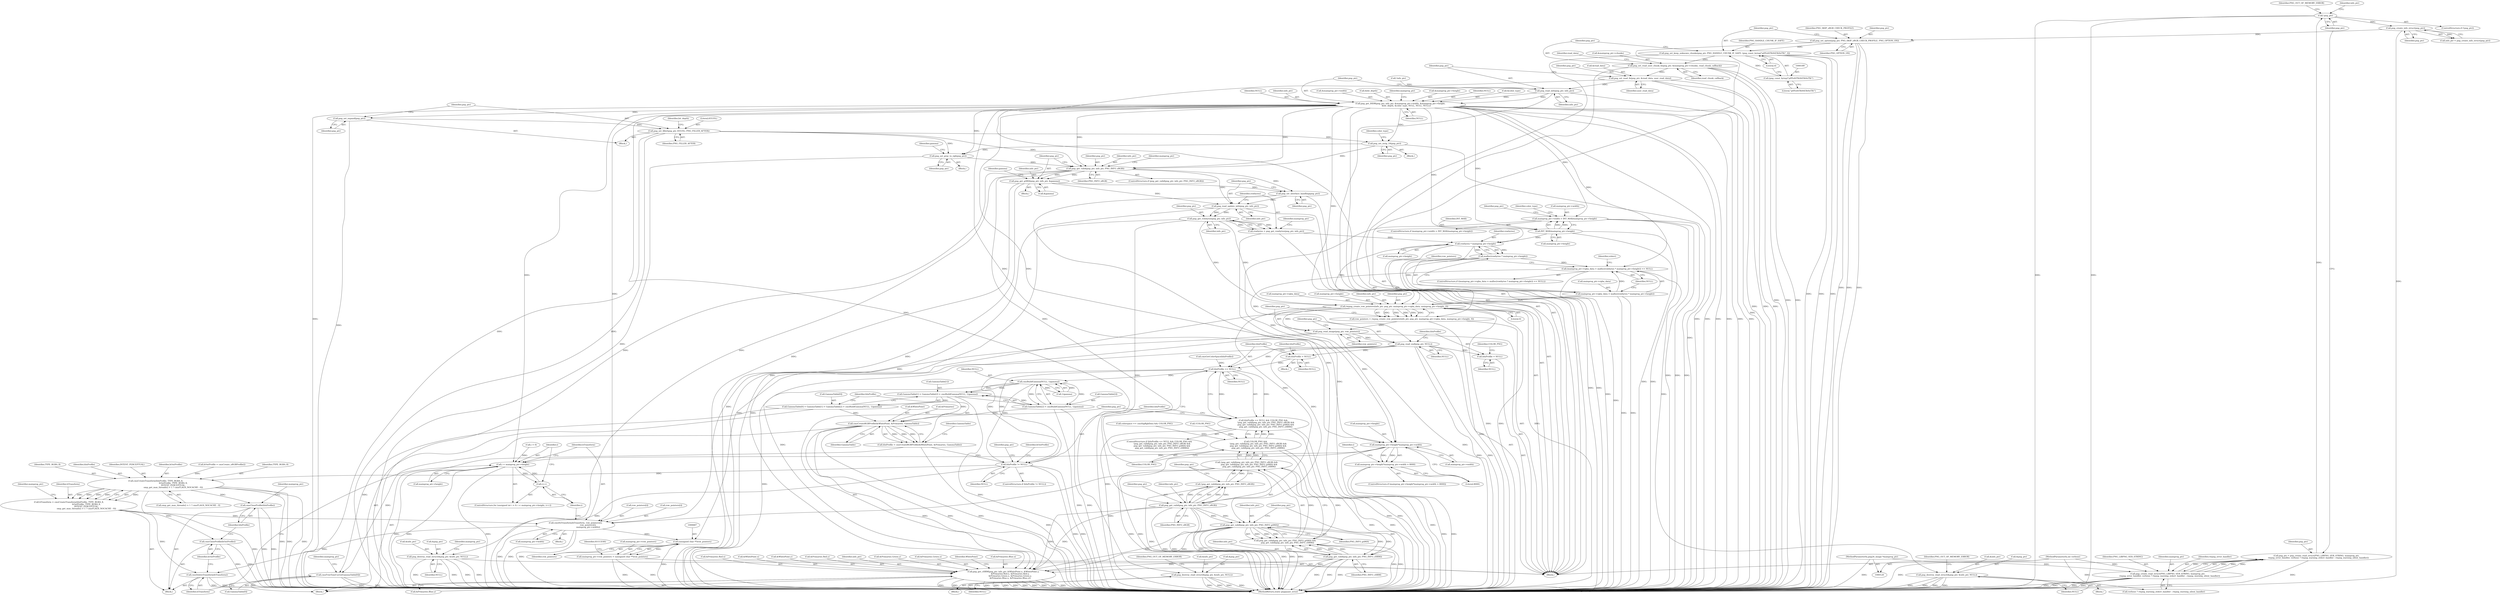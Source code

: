 digraph "0_pngquant_b7c217680cda02dddced245d237ebe8c383be285@API" {
"1000202" [label="(Call,png_set_read_fn(png_ptr, &read_data, user_read_data))"];
"1000192" [label="(Call,png_set_read_user_chunk_fn(png_ptr, &mainprog_ptr->chunks, read_chunk_callback))"];
"1000185" [label="(Call,png_set_keep_unknown_chunks(png_ptr, PNG_HANDLE_CHUNK_IF_SAFE, (png_const_bytep)\"pHYs\0iTXt\0tEXt\0zTXt\", 4))"];
"1000181" [label="(Call,png_set_option(png_ptr, PNG_SKIP_sRGB_CHECK_PROFILE, PNG_OPTION_ON))"];
"1000154" [label="(Call,png_create_info_struct(png_ptr))"];
"1000147" [label="(Call,!png_ptr)"];
"1000136" [label="(Call,png_ptr = png_create_read_struct(PNG_LIBPNG_VER_STRING, mainprog_ptr,\n      rwpng_error_handler, verbose ? rwpng_warning_stderr_handler : rwpng_warning_silent_handler))"];
"1000138" [label="(Call,png_create_read_struct(PNG_LIBPNG_VER_STRING, mainprog_ptr,\n      rwpng_error_handler, verbose ? rwpng_warning_stderr_handler : rwpng_warning_silent_handler))"];
"1000122" [label="(MethodParameterIn,png24_image *mainprog_ptr)"];
"1000123" [label="(MethodParameterIn,int verbose)"];
"1000188" [label="(Call,(png_const_bytep)\"pHYs\0iTXt\0tEXt\0zTXt\")"];
"1000207" [label="(Call,png_read_info(png_ptr, info_ptr))"];
"1000210" [label="(Call,png_get_IHDR(png_ptr, info_ptr, &mainprog_ptr->width, &mainprog_ptr->height,\n                  &bit_depth, &color_type, NULL, NULL, NULL))"];
"1000229" [label="(Call,mainprog_ptr->width > INT_MAX/mainprog_ptr->height)"];
"1000626" [label="(Call,mainprog_ptr->height*mainprog_ptr->width)"];
"1000625" [label="(Call,mainprog_ptr->height*mainprog_ptr->width > 8000)"];
"1000639" [label="(Call,i < mainprog_ptr->height)"];
"1000644" [label="(Call,i++)"];
"1000647" [label="(Call,cmsDoTransform(hTransform, row_pointers[i],\n                                       row_pointers[i],\n                                       mainprog_ptr->width))"];
"1000658" [label="(Call,cmsDeleteTransform(hTransform))"];
"1000686" [label="(Call,(unsigned char **)row_pointers)"];
"1000682" [label="(Call,mainprog_ptr->row_pointers = (unsigned char **)row_pointers)"];
"1000233" [label="(Call,INT_MAX/mainprog_ptr->height)"];
"1000361" [label="(Call,rowbytes * mainprog_ptr->height)"];
"1000360" [label="(Call,malloc(rowbytes * mainprog_ptr->height))"];
"1000355" [label="(Call,(mainprog_ptr->rgba_data = malloc(rowbytes * mainprog_ptr->height)) == NULL)"];
"1000371" [label="(Call,png_destroy_read_struct(&png_ptr, &info_ptr, NULL))"];
"1000395" [label="(Call,png_read_end(png_ptr, NULL))"];
"1000401" [label="(Call,hInProfile = NULL)"];
"1000462" [label="(Call,hInProfile = NULL)"];
"1000467" [label="(Call,hInProfile == NULL)"];
"1000466" [label="(Call,hInProfile == NULL && COLOR_PNG &&\n        !png_get_valid(png_ptr, info_ptr, PNG_INFO_sRGB) &&\n        png_get_valid(png_ptr, info_ptr, PNG_INFO_gAMA) &&\n        png_get_valid(png_ptr, info_ptr, PNG_INFO_cHRM))"];
"1000573" [label="(Call,cmsBuildGamma(NULL, 1/gamma))"];
"1000565" [label="(Call,GammaTable[1] = GammaTable[2] = cmsBuildGamma(NULL, 1/gamma))"];
"1000561" [label="(Call,GammaTable[0] = GammaTable[1] = GammaTable[2] = cmsBuildGamma(NULL, 1/gamma))"];
"1000580" [label="(Call,cmsCreateRGBProfile(&WhitePoint, &Primaries, GammaTable))"];
"1000578" [label="(Call,hInProfile = cmsCreateRGBProfile(&WhitePoint, &Primaries, GammaTable))"];
"1000601" [label="(Call,hInProfile != NULL)"];
"1000612" [label="(Call,cmsCreateTransform(hInProfile, TYPE_RGBA_8,\n                                                      hOutProfile, TYPE_RGBA_8,\n                                                      INTENT_PERCEPTUAL,\n                                                      omp_get_max_threads() > 1 ? cmsFLAGS_NOCACHE : 0))"];
"1000610" [label="(Call,hTransform = cmsCreateTransform(hInProfile, TYPE_RGBA_8,\n                                                      hOutProfile, TYPE_RGBA_8,\n                                                      INTENT_PERCEPTUAL,\n                                                      omp_get_max_threads() > 1 ? cmsFLAGS_NOCACHE : 0))"];
"1000660" [label="(Call,cmsCloseProfile(hOutProfile))"];
"1000662" [label="(Call,cmsCloseProfile(hInProfile))"];
"1000669" [label="(Call,png_destroy_read_struct(&png_ptr, &info_ptr, NULL))"];
"1000586" [label="(Call,cmsFreeToneCurve(GammaTable[0]))"];
"1000569" [label="(Call,GammaTable[2] = cmsBuildGamma(NULL, 1/gamma))"];
"1000474" [label="(Call,png_get_valid(png_ptr, info_ptr, PNG_INFO_sRGB))"];
"1000473" [label="(Call,!png_get_valid(png_ptr, info_ptr, PNG_INFO_sRGB))"];
"1000472" [label="(Call,!png_get_valid(png_ptr, info_ptr, PNG_INFO_sRGB) &&\n        png_get_valid(png_ptr, info_ptr, PNG_INFO_gAMA) &&\n        png_get_valid(png_ptr, info_ptr, PNG_INFO_cHRM))"];
"1000470" [label="(Call,COLOR_PNG &&\n        !png_get_valid(png_ptr, info_ptr, PNG_INFO_sRGB) &&\n        png_get_valid(png_ptr, info_ptr, PNG_INFO_gAMA) &&\n        png_get_valid(png_ptr, info_ptr, PNG_INFO_cHRM))"];
"1000479" [label="(Call,png_get_valid(png_ptr, info_ptr, PNG_INFO_gAMA))"];
"1000478" [label="(Call,png_get_valid(png_ptr, info_ptr, PNG_INFO_gAMA) &&\n        png_get_valid(png_ptr, info_ptr, PNG_INFO_cHRM))"];
"1000483" [label="(Call,png_get_valid(png_ptr, info_ptr, PNG_INFO_cHRM))"];
"1000490" [label="(Call,png_get_cHRM(png_ptr, info_ptr, &WhitePoint.x, &WhitePoint.y,\n                     &Primaries.Red.x, &Primaries.Red.y,\n                     &Primaries.Green.x, &Primaries.Green.y,\n                     &Primaries.Blue.x, &Primaries.Blue.y))"];
"1000356" [label="(Call,mainprog_ptr->rgba_data = malloc(rowbytes * mainprog_ptr->height))"];
"1000382" [label="(Call,rwpng_create_row_pointers(info_ptr, png_ptr, mainprog_ptr->rgba_data, mainprog_ptr->height, 0))"];
"1000380" [label="(Call,row_pointers = rwpng_create_row_pointers(info_ptr, png_ptr, mainprog_ptr->rgba_data, mainprog_ptr->height, 0))"];
"1000392" [label="(Call,png_read_image(png_ptr, row_pointers))"];
"1000239" [label="(Call,png_destroy_read_struct(&png_ptr, &info_ptr, NULL))"];
"1000253" [label="(Call,png_set_expand(png_ptr))"];
"1000255" [label="(Call,png_set_filler(png_ptr, 65535L, PNG_FILLER_AFTER))"];
"1000264" [label="(Call,png_set_strip_16(png_ptr))"];
"1000272" [label="(Call,png_set_gray_to_rgb(png_ptr))"];
"1000279" [label="(Call,png_get_valid(png_ptr, info_ptr, PNG_INFO_sRGB))"];
"1000296" [label="(Call,png_get_gAMA(png_ptr, info_ptr, &gamma))"];
"1000344" [label="(Call,png_set_interlace_handling(png_ptr))"];
"1000346" [label="(Call,png_read_update_info(png_ptr, info_ptr))"];
"1000351" [label="(Call,png_get_rowbytes(png_ptr, info_ptr))"];
"1000349" [label="(Call,rowbytes = png_get_rowbytes(png_ptr, info_ptr))"];
"1000624" [label="(ControlStructure,if (mainprog_ptr->height*mainprog_ptr->width > 8000))"];
"1000611" [label="(Identifier,hTransform)"];
"1000263" [label="(Block,)"];
"1000612" [label="(Call,cmsCreateTransform(hInProfile, TYPE_RGBA_8,\n                                                      hOutProfile, TYPE_RGBA_8,\n                                                      INTENT_PERCEPTUAL,\n                                                      omp_get_max_threads() > 1 ? cmsFLAGS_NOCACHE : 0))"];
"1000501" [label="(Call,&Primaries.Red.x)"];
"1000357" [label="(Call,mainprog_ptr->rgba_data)"];
"1000272" [label="(Call,png_set_gray_to_rgb(png_ptr))"];
"1000644" [label="(Call,i++)"];
"1000191" [label="(Literal,4)"];
"1000478" [label="(Call,png_get_valid(png_ptr, info_ptr, PNG_INFO_gAMA) &&\n        png_get_valid(png_ptr, info_ptr, PNG_INFO_cHRM))"];
"1000371" [label="(Call,png_destroy_read_struct(&png_ptr, &info_ptr, NULL))"];
"1000393" [label="(Identifier,png_ptr)"];
"1000645" [label="(Identifier,i)"];
"1000655" [label="(Call,mainprog_ptr->width)"];
"1000392" [label="(Call,png_read_image(png_ptr, row_pointers))"];
"1000604" [label="(Block,)"];
"1000378" [label="(Identifier,PNG_OUT_OF_MEMORY_ERROR)"];
"1000482" [label="(Identifier,PNG_INFO_gAMA)"];
"1000250" [label="(Identifier,color_type)"];
"1000484" [label="(Identifier,png_ptr)"];
"1000384" [label="(Identifier,png_ptr)"];
"1000686" [label="(Call,(unsigned char **)row_pointers)"];
"1000213" [label="(Call,&mainprog_ptr->width)"];
"1000639" [label="(Call,i < mainprog_ptr->height)"];
"1000618" [label="(Call,omp_get_max_threads() > 1 ? cmsFLAGS_NOCACHE : 0)"];
"1000360" [label="(Call,malloc(rowbytes * mainprog_ptr->height))"];
"1000682" [label="(Call,mainprog_ptr->row_pointers = (unsigned char **)row_pointers)"];
"1000406" [label="(Identifier,COLOR_PNG)"];
"1000490" [label="(Call,png_get_cHRM(png_ptr, info_ptr, &WhitePoint.x, &WhitePoint.y,\n                     &Primaries.Red.x, &Primaries.Red.y,\n                     &Primaries.Green.x, &Primaries.Green.y,\n                     &Primaries.Blue.x, &Primaries.Blue.y))"];
"1000394" [label="(Identifier,row_pointers)"];
"1000280" [label="(Identifier,png_ptr)"];
"1000297" [label="(Identifier,png_ptr)"];
"1000192" [label="(Call,png_set_read_user_chunk_fn(png_ptr, &mainprog_ptr->chunks, read_chunk_callback))"];
"1000229" [label="(Call,mainprog_ptr->width > INT_MAX/mainprog_ptr->height)"];
"1000691" [label="(MethodReturn,static pngquant_error)"];
"1000473" [label="(Call,!png_get_valid(png_ptr, info_ptr, PNG_INFO_sRGB))"];
"1000281" [label="(Identifier,info_ptr)"];
"1000625" [label="(Call,mainprog_ptr->height*mainprog_ptr->width > 8000)"];
"1000154" [label="(Call,png_create_info_struct(png_ptr))"];
"1000254" [label="(Identifier,png_ptr)"];
"1000345" [label="(Identifier,png_ptr)"];
"1000304" [label="(Identifier,gamma)"];
"1000391" [label="(Literal,0)"];
"1000396" [label="(Identifier,png_ptr)"];
"1000471" [label="(Identifier,COLOR_PNG)"];
"1000239" [label="(Call,png_destroy_read_struct(&png_ptr, &info_ptr, NULL))"];
"1000230" [label="(Call,mainprog_ptr->width)"];
"1000282" [label="(Identifier,PNG_INFO_sRGB)"];
"1000366" [label="(Identifier,NULL)"];
"1000614" [label="(Identifier,TYPE_RGBA_8)"];
"1000278" [label="(ControlStructure,if (png_get_valid(png_ptr, info_ptr, PNG_INFO_sRGB)))"];
"1000469" [label="(Identifier,NULL)"];
"1000666" [label="(Identifier,mainprog_ptr)"];
"1000349" [label="(Call,rowbytes = png_get_rowbytes(png_ptr, info_ptr))"];
"1000677" [label="(Identifier,mainprog_ptr)"];
"1000369" [label="(Identifier,stderr)"];
"1000587" [label="(Call,GammaTable[0])"];
"1000186" [label="(Identifier,png_ptr)"];
"1000487" [label="(Block,)"];
"1000652" [label="(Call,row_pointers[i])"];
"1000485" [label="(Identifier,info_ptr)"];
"1000257" [label="(Literal,65535L)"];
"1000344" [label="(Call,png_set_interlace_handling(png_ptr))"];
"1000463" [label="(Identifier,hInProfile)"];
"1000147" [label="(Call,!png_ptr)"];
"1000663" [label="(Identifier,hInProfile)"];
"1000183" [label="(Identifier,PNG_SKIP_sRGB_CHECK_PROFILE)"];
"1000212" [label="(Identifier,info_ptr)"];
"1000356" [label="(Call,mainprog_ptr->rgba_data = malloc(rowbytes * mainprog_ptr->height))"];
"1000479" [label="(Call,png_get_valid(png_ptr, info_ptr, PNG_INFO_gAMA))"];
"1000380" [label="(Call,row_pointers = rwpng_create_row_pointers(info_ptr, png_ptr, mainprog_ptr->rgba_data, mainprog_ptr->height, 0))"];
"1000228" [label="(ControlStructure,if (mainprog_ptr->width > INT_MAX/mainprog_ptr->height))"];
"1000361" [label="(Call,rowbytes * mainprog_ptr->height)"];
"1000580" [label="(Call,cmsCreateRGBProfile(&WhitePoint, &Primaries, GammaTable))"];
"1000493" [label="(Call,&WhitePoint.x)"];
"1000123" [label="(MethodParameterIn,int verbose)"];
"1000570" [label="(Call,GammaTable[2])"];
"1000531" [label="(Call,&Primaries.Blue.y)"];
"1000185" [label="(Call,png_set_keep_unknown_chunks(png_ptr, PNG_HANDLE_CHUNK_IF_SAFE, (png_const_bytep)\"pHYs\0iTXt\0tEXt\0zTXt\", 4))"];
"1000613" [label="(Identifier,hInProfile)"];
"1000674" [label="(Identifier,NULL)"];
"1000497" [label="(Call,&WhitePoint.y)"];
"1000603" [label="(Identifier,NULL)"];
"1000382" [label="(Call,rwpng_create_row_pointers(info_ptr, png_ptr, mainprog_ptr->rgba_data, mainprog_ptr->height, 0))"];
"1000627" [label="(Call,mainprog_ptr->height)"];
"1000374" [label="(Call,&info_ptr)"];
"1000261" [label="(Identifier,bit_depth)"];
"1000649" [label="(Call,row_pointers[i])"];
"1000475" [label="(Identifier,png_ptr)"];
"1000142" [label="(Call,verbose ? rwpng_warning_stderr_handler : rwpng_warning_silent_handler)"];
"1000636" [label="(Call,i = 0)"];
"1000376" [label="(Identifier,NULL)"];
"1000286" [label="(Identifier,mainprog_ptr)"];
"1000203" [label="(Identifier,png_ptr)"];
"1000148" [label="(Identifier,png_ptr)"];
"1000211" [label="(Identifier,png_ptr)"];
"1000647" [label="(Call,cmsDoTransform(hTransform, row_pointers[i],\n                                       row_pointers[i],\n                                       mainprog_ptr->width))"];
"1000660" [label="(Call,cmsCloseProfile(hOutProfile))"];
"1000140" [label="(Identifier,mainprog_ptr)"];
"1000574" [label="(Identifier,NULL)"];
"1000367" [label="(Block,)"];
"1000671" [label="(Identifier,png_ptr)"];
"1000299" [label="(Call,&gamma)"];
"1000464" [label="(Identifier,NULL)"];
"1000468" [label="(Identifier,hInProfile)"];
"1000669" [label="(Call,png_destroy_read_struct(&png_ptr, &info_ptr, NULL))"];
"1000569" [label="(Call,GammaTable[2] = cmsBuildGamma(NULL, 1/gamma))"];
"1000617" [label="(Identifier,INTENT_PERCEPTUAL)"];
"1000363" [label="(Call,mainprog_ptr->height)"];
"1000350" [label="(Identifier,rowbytes)"];
"1000184" [label="(Identifier,PNG_OPTION_ON)"];
"1000381" [label="(Identifier,row_pointers)"];
"1000190" [label="(Literal,\"pHYs\0iTXt\0tEXt\0zTXt\")"];
"1000182" [label="(Identifier,png_ptr)"];
"1000385" [label="(Call,mainprog_ptr->rgba_data)"];
"1000141" [label="(Identifier,rwpng_error_handler)"];
"1000346" [label="(Call,png_read_update_info(png_ptr, info_ptr))"];
"1000588" [label="(Identifier,GammaTable)"];
"1000233" [label="(Call,INT_MAX/mainprog_ptr->height)"];
"1000575" [label="(Call,1/gamma)"];
"1000151" [label="(Identifier,PNG_OUT_OF_MEMORY_ERROR)"];
"1000566" [label="(Call,GammaTable[1])"];
"1000362" [label="(Identifier,rowbytes)"];
"1000139" [label="(Identifier,PNG_LIBPNG_VER_STRING)"];
"1000221" [label="(Call,&bit_depth)"];
"1000207" [label="(Call,png_read_info(png_ptr, info_ptr))"];
"1000235" [label="(Call,mainprog_ptr->height)"];
"1000244" [label="(Identifier,NULL)"];
"1000421" [label="(Call,cmsGetColorSpace(hInProfile))"];
"1000483" [label="(Call,png_get_valid(png_ptr, info_ptr, PNG_INFO_cHRM))"];
"1000298" [label="(Identifier,info_ptr)"];
"1000231" [label="(Identifier,mainprog_ptr)"];
"1000474" [label="(Call,png_get_valid(png_ptr, info_ptr, PNG_INFO_sRGB))"];
"1000646" [label="(Block,)"];
"1000579" [label="(Identifier,hInProfile)"];
"1000634" [label="(ControlStructure,for (unsigned int i = 0; i < mainprog_ptr->height; i++))"];
"1000662" [label="(Call,cmsCloseProfile(hInProfile))"];
"1000217" [label="(Call,&mainprog_ptr->height)"];
"1000630" [label="(Call,mainprog_ptr->width)"];
"1000354" [label="(ControlStructure,if ((mainprog_ptr->rgba_data = malloc(rowbytes * mainprog_ptr->height)) == NULL))"];
"1000157" [label="(Call,!info_ptr)"];
"1000403" [label="(Identifier,NULL)"];
"1000401" [label="(Call,hInProfile = NULL)"];
"1000507" [label="(Call,&Primaries.Red.y)"];
"1000240" [label="(Call,&png_ptr)"];
"1000138" [label="(Call,png_create_read_struct(PNG_LIBPNG_VER_STRING, mainprog_ptr,\n      rwpng_error_handler, verbose ? rwpng_warning_stderr_handler : rwpng_warning_silent_handler))"];
"1000470" [label="(Call,COLOR_PNG &&\n        !png_get_valid(png_ptr, info_ptr, PNG_INFO_sRGB) &&\n        png_get_valid(png_ptr, info_ptr, PNG_INFO_gAMA) &&\n        png_get_valid(png_ptr, info_ptr, PNG_INFO_cHRM))"];
"1000492" [label="(Identifier,info_ptr)"];
"1000295" [label="(Block,)"];
"1000352" [label="(Identifier,png_ptr)"];
"1000615" [label="(Identifier,hOutProfile)"];
"1000225" [label="(Identifier,NULL)"];
"1000187" [label="(Identifier,PNG_HANDLE_CHUNK_IF_SAFE)"];
"1000690" [label="(Identifier,SUCCESS)"];
"1000201" [label="(Identifier,read_data)"];
"1000688" [label="(Identifier,row_pointers)"];
"1000606" [label="(Call,hOutProfile = cmsCreate_sRGBProfile())"];
"1000279" [label="(Call,png_get_valid(png_ptr, info_ptr, PNG_INFO_sRGB))"];
"1000424" [label="(Call,colorspace == cmsSigRgbData && COLOR_PNG)"];
"1000122" [label="(MethodParameterIn,png24_image *mainprog_ptr)"];
"1000481" [label="(Identifier,info_ptr)"];
"1000395" [label="(Call,png_read_end(png_ptr, NULL))"];
"1000641" [label="(Call,mainprog_ptr->height)"];
"1000565" [label="(Call,GammaTable[1] = GammaTable[2] = cmsBuildGamma(NULL, 1/gamma))"];
"1000628" [label="(Identifier,mainprog_ptr)"];
"1000136" [label="(Call,png_ptr = png_create_read_struct(PNG_LIBPNG_VER_STRING, mainprog_ptr,\n      rwpng_error_handler, verbose ? rwpng_warning_stderr_handler : rwpng_warning_silent_handler))"];
"1000209" [label="(Identifier,info_ptr)"];
"1000256" [label="(Identifier,png_ptr)"];
"1000296" [label="(Call,png_get_gAMA(png_ptr, info_ptr, &gamma))"];
"1000480" [label="(Identifier,png_ptr)"];
"1000648" [label="(Identifier,hTransform)"];
"1000188" [label="(Call,(png_const_bytep)\"pHYs\0iTXt\0tEXt\0zTXt\")"];
"1000358" [label="(Identifier,mainprog_ptr)"];
"1000181" [label="(Call,png_set_option(png_ptr, PNG_SKIP_sRGB_CHECK_PROFILE, PNG_OPTION_ON))"];
"1000264" [label="(Call,png_set_strip_16(png_ptr))"];
"1000472" [label="(Call,!png_get_valid(png_ptr, info_ptr, PNG_INFO_sRGB) &&\n        png_get_valid(png_ptr, info_ptr, PNG_INFO_gAMA) &&\n        png_get_valid(png_ptr, info_ptr, PNG_INFO_cHRM))"];
"1000348" [label="(Identifier,info_ptr)"];
"1000661" [label="(Identifier,hOutProfile)"];
"1000206" [label="(Identifier,user_read_data)"];
"1000585" [label="(Identifier,GammaTable)"];
"1000583" [label="(Call,&Primaries)"];
"1000600" [label="(ControlStructure,if (hInProfile != NULL))"];
"1000466" [label="(Call,hInProfile == NULL && COLOR_PNG &&\n        !png_get_valid(png_ptr, info_ptr, PNG_INFO_sRGB) &&\n        png_get_valid(png_ptr, info_ptr, PNG_INFO_gAMA) &&\n        png_get_valid(png_ptr, info_ptr, PNG_INFO_cHRM))"];
"1000477" [label="(Identifier,PNG_INFO_sRGB)"];
"1000519" [label="(Call,&Primaries.Green.y)"];
"1000633" [label="(Literal,8000)"];
"1000467" [label="(Call,hInProfile == NULL)"];
"1000153" [label="(Identifier,info_ptr)"];
"1000626" [label="(Call,mainprog_ptr->height*mainprog_ptr->width)"];
"1000581" [label="(Call,&WhitePoint)"];
"1000223" [label="(Call,&color_type)"];
"1000253" [label="(Call,png_set_expand(png_ptr))"];
"1000586" [label="(Call,cmsFreeToneCurve(GammaTable[0]))"];
"1000513" [label="(Call,&Primaries.Green.x)"];
"1000137" [label="(Identifier,png_ptr)"];
"1000351" [label="(Call,png_get_rowbytes(png_ptr, info_ptr))"];
"1000578" [label="(Call,hInProfile = cmsCreateRGBProfile(&WhitePoint, &Primaries, GammaTable))"];
"1000234" [label="(Identifier,INT_MAX)"];
"1000124" [label="(Block,)"];
"1000202" [label="(Call,png_set_read_fn(png_ptr, &read_data, user_read_data))"];
"1000592" [label="(Identifier,mainprog_ptr)"];
"1000476" [label="(Identifier,info_ptr)"];
"1000388" [label="(Call,mainprog_ptr->height)"];
"1000486" [label="(Identifier,PNG_INFO_cHRM)"];
"1000246" [label="(Identifier,PNG_OUT_OF_MEMORY_ERROR)"];
"1000683" [label="(Call,mainprog_ptr->row_pointers)"];
"1000198" [label="(Identifier,read_chunk_callback)"];
"1000601" [label="(Call,hInProfile != NULL)"];
"1000491" [label="(Identifier,png_ptr)"];
"1000397" [label="(Identifier,NULL)"];
"1000269" [label="(Identifier,color_type)"];
"1000273" [label="(Identifier,png_ptr)"];
"1000146" [label="(ControlStructure,if (!png_ptr))"];
"1000539" [label="(Identifier,WhitePoint)"];
"1000607" [label="(Identifier,hOutProfile)"];
"1000265" [label="(Identifier,png_ptr)"];
"1000155" [label="(Identifier,png_ptr)"];
"1000562" [label="(Call,GammaTable[0])"];
"1000194" [label="(Call,&mainprog_ptr->chunks)"];
"1000271" [label="(Block,)"];
"1000465" [label="(ControlStructure,if (hInProfile == NULL && COLOR_PNG &&\n        !png_get_valid(png_ptr, info_ptr, PNG_INFO_sRGB) &&\n        png_get_valid(png_ptr, info_ptr, PNG_INFO_gAMA) &&\n        png_get_valid(png_ptr, info_ptr, PNG_INFO_cHRM)))"];
"1000204" [label="(Call,&read_data)"];
"1000447" [label="(Call,!COLOR_PNG)"];
"1000616" [label="(Identifier,TYPE_RGBA_8)"];
"1000672" [label="(Call,&info_ptr)"];
"1000402" [label="(Identifier,hInProfile)"];
"1000525" [label="(Call,&Primaries.Blue.x)"];
"1000383" [label="(Identifier,info_ptr)"];
"1000242" [label="(Call,&info_ptr)"];
"1000602" [label="(Identifier,hInProfile)"];
"1000670" [label="(Call,&png_ptr)"];
"1000210" [label="(Call,png_get_IHDR(png_ptr, info_ptr, &mainprog_ptr->width, &mainprog_ptr->height,\n                  &bit_depth, &color_type, NULL, NULL, NULL))"];
"1000258" [label="(Identifier,PNG_FILLER_AFTER)"];
"1000372" [label="(Call,&png_ptr)"];
"1000658" [label="(Call,cmsDeleteTransform(hTransform))"];
"1000462" [label="(Call,hInProfile = NULL)"];
"1000241" [label="(Identifier,png_ptr)"];
"1000208" [label="(Identifier,png_ptr)"];
"1000238" [label="(Block,)"];
"1000637" [label="(Identifier,i)"];
"1000227" [label="(Identifier,NULL)"];
"1000573" [label="(Call,cmsBuildGamma(NULL, 1/gamma))"];
"1000347" [label="(Identifier,png_ptr)"];
"1000355" [label="(Call,(mainprog_ptr->rgba_data = malloc(rowbytes * mainprog_ptr->height)) == NULL)"];
"1000193" [label="(Identifier,png_ptr)"];
"1000152" [label="(Call,info_ptr = png_create_info_struct(png_ptr))"];
"1000561" [label="(Call,GammaTable[0] = GammaTable[1] = GammaTable[2] = cmsBuildGamma(NULL, 1/gamma))"];
"1000252" [label="(Block,)"];
"1000353" [label="(Identifier,info_ptr)"];
"1000276" [label="(Identifier,gamma)"];
"1000640" [label="(Identifier,i)"];
"1000226" [label="(Identifier,NULL)"];
"1000610" [label="(Call,hTransform = cmsCreateTransform(hInProfile, TYPE_RGBA_8,\n                                                      hOutProfile, TYPE_RGBA_8,\n                                                      INTENT_PERCEPTUAL,\n                                                      omp_get_max_threads() > 1 ? cmsFLAGS_NOCACHE : 0))"];
"1000441" [label="(Block,)"];
"1000659" [label="(Identifier,hTransform)"];
"1000255" [label="(Call,png_set_filler(png_ptr, 65535L, PNG_FILLER_AFTER))"];
"1000202" -> "1000124"  [label="AST: "];
"1000202" -> "1000206"  [label="CFG: "];
"1000203" -> "1000202"  [label="AST: "];
"1000204" -> "1000202"  [label="AST: "];
"1000206" -> "1000202"  [label="AST: "];
"1000208" -> "1000202"  [label="CFG: "];
"1000202" -> "1000691"  [label="DDG: "];
"1000202" -> "1000691"  [label="DDG: "];
"1000202" -> "1000691"  [label="DDG: "];
"1000192" -> "1000202"  [label="DDG: "];
"1000202" -> "1000207"  [label="DDG: "];
"1000192" -> "1000124"  [label="AST: "];
"1000192" -> "1000198"  [label="CFG: "];
"1000193" -> "1000192"  [label="AST: "];
"1000194" -> "1000192"  [label="AST: "];
"1000198" -> "1000192"  [label="AST: "];
"1000201" -> "1000192"  [label="CFG: "];
"1000192" -> "1000691"  [label="DDG: "];
"1000192" -> "1000691"  [label="DDG: "];
"1000192" -> "1000691"  [label="DDG: "];
"1000185" -> "1000192"  [label="DDG: "];
"1000185" -> "1000124"  [label="AST: "];
"1000185" -> "1000191"  [label="CFG: "];
"1000186" -> "1000185"  [label="AST: "];
"1000187" -> "1000185"  [label="AST: "];
"1000188" -> "1000185"  [label="AST: "];
"1000191" -> "1000185"  [label="AST: "];
"1000193" -> "1000185"  [label="CFG: "];
"1000185" -> "1000691"  [label="DDG: "];
"1000185" -> "1000691"  [label="DDG: "];
"1000185" -> "1000691"  [label="DDG: "];
"1000181" -> "1000185"  [label="DDG: "];
"1000188" -> "1000185"  [label="DDG: "];
"1000181" -> "1000124"  [label="AST: "];
"1000181" -> "1000184"  [label="CFG: "];
"1000182" -> "1000181"  [label="AST: "];
"1000183" -> "1000181"  [label="AST: "];
"1000184" -> "1000181"  [label="AST: "];
"1000186" -> "1000181"  [label="CFG: "];
"1000181" -> "1000691"  [label="DDG: "];
"1000181" -> "1000691"  [label="DDG: "];
"1000181" -> "1000691"  [label="DDG: "];
"1000154" -> "1000181"  [label="DDG: "];
"1000154" -> "1000152"  [label="AST: "];
"1000154" -> "1000155"  [label="CFG: "];
"1000155" -> "1000154"  [label="AST: "];
"1000152" -> "1000154"  [label="CFG: "];
"1000154" -> "1000691"  [label="DDG: "];
"1000154" -> "1000152"  [label="DDG: "];
"1000147" -> "1000154"  [label="DDG: "];
"1000147" -> "1000146"  [label="AST: "];
"1000147" -> "1000148"  [label="CFG: "];
"1000148" -> "1000147"  [label="AST: "];
"1000151" -> "1000147"  [label="CFG: "];
"1000153" -> "1000147"  [label="CFG: "];
"1000147" -> "1000691"  [label="DDG: "];
"1000147" -> "1000691"  [label="DDG: "];
"1000136" -> "1000147"  [label="DDG: "];
"1000136" -> "1000124"  [label="AST: "];
"1000136" -> "1000138"  [label="CFG: "];
"1000137" -> "1000136"  [label="AST: "];
"1000138" -> "1000136"  [label="AST: "];
"1000148" -> "1000136"  [label="CFG: "];
"1000136" -> "1000691"  [label="DDG: "];
"1000138" -> "1000136"  [label="DDG: "];
"1000138" -> "1000136"  [label="DDG: "];
"1000138" -> "1000136"  [label="DDG: "];
"1000138" -> "1000136"  [label="DDG: "];
"1000138" -> "1000142"  [label="CFG: "];
"1000139" -> "1000138"  [label="AST: "];
"1000140" -> "1000138"  [label="AST: "];
"1000141" -> "1000138"  [label="AST: "];
"1000142" -> "1000138"  [label="AST: "];
"1000138" -> "1000691"  [label="DDG: "];
"1000138" -> "1000691"  [label="DDG: "];
"1000138" -> "1000691"  [label="DDG: "];
"1000138" -> "1000691"  [label="DDG: "];
"1000122" -> "1000138"  [label="DDG: "];
"1000123" -> "1000138"  [label="DDG: "];
"1000122" -> "1000120"  [label="AST: "];
"1000122" -> "1000691"  [label="DDG: "];
"1000123" -> "1000120"  [label="AST: "];
"1000123" -> "1000691"  [label="DDG: "];
"1000123" -> "1000142"  [label="DDG: "];
"1000188" -> "1000190"  [label="CFG: "];
"1000189" -> "1000188"  [label="AST: "];
"1000190" -> "1000188"  [label="AST: "];
"1000191" -> "1000188"  [label="CFG: "];
"1000207" -> "1000124"  [label="AST: "];
"1000207" -> "1000209"  [label="CFG: "];
"1000208" -> "1000207"  [label="AST: "];
"1000209" -> "1000207"  [label="AST: "];
"1000211" -> "1000207"  [label="CFG: "];
"1000207" -> "1000691"  [label="DDG: "];
"1000157" -> "1000207"  [label="DDG: "];
"1000207" -> "1000210"  [label="DDG: "];
"1000207" -> "1000210"  [label="DDG: "];
"1000210" -> "1000124"  [label="AST: "];
"1000210" -> "1000227"  [label="CFG: "];
"1000211" -> "1000210"  [label="AST: "];
"1000212" -> "1000210"  [label="AST: "];
"1000213" -> "1000210"  [label="AST: "];
"1000217" -> "1000210"  [label="AST: "];
"1000221" -> "1000210"  [label="AST: "];
"1000223" -> "1000210"  [label="AST: "];
"1000225" -> "1000210"  [label="AST: "];
"1000226" -> "1000210"  [label="AST: "];
"1000227" -> "1000210"  [label="AST: "];
"1000231" -> "1000210"  [label="CFG: "];
"1000210" -> "1000691"  [label="DDG: "];
"1000210" -> "1000691"  [label="DDG: "];
"1000210" -> "1000691"  [label="DDG: "];
"1000210" -> "1000691"  [label="DDG: "];
"1000210" -> "1000691"  [label="DDG: "];
"1000210" -> "1000691"  [label="DDG: "];
"1000210" -> "1000691"  [label="DDG: "];
"1000210" -> "1000229"  [label="DDG: "];
"1000210" -> "1000233"  [label="DDG: "];
"1000210" -> "1000239"  [label="DDG: "];
"1000210" -> "1000253"  [label="DDG: "];
"1000210" -> "1000264"  [label="DDG: "];
"1000210" -> "1000272"  [label="DDG: "];
"1000210" -> "1000279"  [label="DDG: "];
"1000210" -> "1000279"  [label="DDG: "];
"1000210" -> "1000361"  [label="DDG: "];
"1000210" -> "1000355"  [label="DDG: "];
"1000210" -> "1000382"  [label="DDG: "];
"1000210" -> "1000626"  [label="DDG: "];
"1000210" -> "1000626"  [label="DDG: "];
"1000210" -> "1000639"  [label="DDG: "];
"1000210" -> "1000647"  [label="DDG: "];
"1000229" -> "1000228"  [label="AST: "];
"1000229" -> "1000233"  [label="CFG: "];
"1000230" -> "1000229"  [label="AST: "];
"1000233" -> "1000229"  [label="AST: "];
"1000241" -> "1000229"  [label="CFG: "];
"1000250" -> "1000229"  [label="CFG: "];
"1000229" -> "1000691"  [label="DDG: "];
"1000229" -> "1000691"  [label="DDG: "];
"1000229" -> "1000691"  [label="DDG: "];
"1000233" -> "1000229"  [label="DDG: "];
"1000233" -> "1000229"  [label="DDG: "];
"1000229" -> "1000626"  [label="DDG: "];
"1000626" -> "1000625"  [label="AST: "];
"1000626" -> "1000630"  [label="CFG: "];
"1000627" -> "1000626"  [label="AST: "];
"1000630" -> "1000626"  [label="AST: "];
"1000633" -> "1000626"  [label="CFG: "];
"1000626" -> "1000691"  [label="DDG: "];
"1000626" -> "1000625"  [label="DDG: "];
"1000626" -> "1000625"  [label="DDG: "];
"1000382" -> "1000626"  [label="DDG: "];
"1000626" -> "1000639"  [label="DDG: "];
"1000626" -> "1000647"  [label="DDG: "];
"1000625" -> "1000624"  [label="AST: "];
"1000625" -> "1000633"  [label="CFG: "];
"1000633" -> "1000625"  [label="AST: "];
"1000637" -> "1000625"  [label="CFG: "];
"1000625" -> "1000691"  [label="DDG: "];
"1000625" -> "1000691"  [label="DDG: "];
"1000639" -> "1000634"  [label="AST: "];
"1000639" -> "1000641"  [label="CFG: "];
"1000640" -> "1000639"  [label="AST: "];
"1000641" -> "1000639"  [label="AST: "];
"1000648" -> "1000639"  [label="CFG: "];
"1000659" -> "1000639"  [label="CFG: "];
"1000639" -> "1000691"  [label="DDG: "];
"1000639" -> "1000691"  [label="DDG: "];
"1000639" -> "1000691"  [label="DDG: "];
"1000636" -> "1000639"  [label="DDG: "];
"1000644" -> "1000639"  [label="DDG: "];
"1000639" -> "1000644"  [label="DDG: "];
"1000644" -> "1000634"  [label="AST: "];
"1000644" -> "1000645"  [label="CFG: "];
"1000645" -> "1000644"  [label="AST: "];
"1000640" -> "1000644"  [label="CFG: "];
"1000647" -> "1000646"  [label="AST: "];
"1000647" -> "1000655"  [label="CFG: "];
"1000648" -> "1000647"  [label="AST: "];
"1000649" -> "1000647"  [label="AST: "];
"1000652" -> "1000647"  [label="AST: "];
"1000655" -> "1000647"  [label="AST: "];
"1000645" -> "1000647"  [label="CFG: "];
"1000647" -> "1000691"  [label="DDG: "];
"1000647" -> "1000691"  [label="DDG: "];
"1000647" -> "1000691"  [label="DDG: "];
"1000610" -> "1000647"  [label="DDG: "];
"1000392" -> "1000647"  [label="DDG: "];
"1000647" -> "1000658"  [label="DDG: "];
"1000647" -> "1000686"  [label="DDG: "];
"1000658" -> "1000604"  [label="AST: "];
"1000658" -> "1000659"  [label="CFG: "];
"1000659" -> "1000658"  [label="AST: "];
"1000661" -> "1000658"  [label="CFG: "];
"1000658" -> "1000691"  [label="DDG: "];
"1000658" -> "1000691"  [label="DDG: "];
"1000610" -> "1000658"  [label="DDG: "];
"1000686" -> "1000682"  [label="AST: "];
"1000686" -> "1000688"  [label="CFG: "];
"1000687" -> "1000686"  [label="AST: "];
"1000688" -> "1000686"  [label="AST: "];
"1000682" -> "1000686"  [label="CFG: "];
"1000686" -> "1000691"  [label="DDG: "];
"1000686" -> "1000682"  [label="DDG: "];
"1000392" -> "1000686"  [label="DDG: "];
"1000682" -> "1000124"  [label="AST: "];
"1000683" -> "1000682"  [label="AST: "];
"1000690" -> "1000682"  [label="CFG: "];
"1000682" -> "1000691"  [label="DDG: "];
"1000682" -> "1000691"  [label="DDG: "];
"1000233" -> "1000235"  [label="CFG: "];
"1000234" -> "1000233"  [label="AST: "];
"1000235" -> "1000233"  [label="AST: "];
"1000233" -> "1000691"  [label="DDG: "];
"1000233" -> "1000691"  [label="DDG: "];
"1000233" -> "1000361"  [label="DDG: "];
"1000361" -> "1000360"  [label="AST: "];
"1000361" -> "1000363"  [label="CFG: "];
"1000362" -> "1000361"  [label="AST: "];
"1000363" -> "1000361"  [label="AST: "];
"1000360" -> "1000361"  [label="CFG: "];
"1000361" -> "1000691"  [label="DDG: "];
"1000361" -> "1000691"  [label="DDG: "];
"1000361" -> "1000360"  [label="DDG: "];
"1000361" -> "1000360"  [label="DDG: "];
"1000349" -> "1000361"  [label="DDG: "];
"1000361" -> "1000382"  [label="DDG: "];
"1000360" -> "1000356"  [label="AST: "];
"1000356" -> "1000360"  [label="CFG: "];
"1000360" -> "1000691"  [label="DDG: "];
"1000360" -> "1000355"  [label="DDG: "];
"1000360" -> "1000356"  [label="DDG: "];
"1000355" -> "1000354"  [label="AST: "];
"1000355" -> "1000366"  [label="CFG: "];
"1000356" -> "1000355"  [label="AST: "];
"1000366" -> "1000355"  [label="AST: "];
"1000369" -> "1000355"  [label="CFG: "];
"1000381" -> "1000355"  [label="CFG: "];
"1000355" -> "1000691"  [label="DDG: "];
"1000356" -> "1000355"  [label="DDG: "];
"1000355" -> "1000371"  [label="DDG: "];
"1000355" -> "1000395"  [label="DDG: "];
"1000371" -> "1000367"  [label="AST: "];
"1000371" -> "1000376"  [label="CFG: "];
"1000372" -> "1000371"  [label="AST: "];
"1000374" -> "1000371"  [label="AST: "];
"1000376" -> "1000371"  [label="AST: "];
"1000378" -> "1000371"  [label="CFG: "];
"1000371" -> "1000691"  [label="DDG: "];
"1000371" -> "1000691"  [label="DDG: "];
"1000371" -> "1000691"  [label="DDG: "];
"1000371" -> "1000691"  [label="DDG: "];
"1000395" -> "1000124"  [label="AST: "];
"1000395" -> "1000397"  [label="CFG: "];
"1000396" -> "1000395"  [label="AST: "];
"1000397" -> "1000395"  [label="AST: "];
"1000402" -> "1000395"  [label="CFG: "];
"1000395" -> "1000691"  [label="DDG: "];
"1000395" -> "1000691"  [label="DDG: "];
"1000392" -> "1000395"  [label="DDG: "];
"1000395" -> "1000401"  [label="DDG: "];
"1000395" -> "1000462"  [label="DDG: "];
"1000395" -> "1000467"  [label="DDG: "];
"1000395" -> "1000474"  [label="DDG: "];
"1000395" -> "1000490"  [label="DDG: "];
"1000401" -> "1000124"  [label="AST: "];
"1000401" -> "1000403"  [label="CFG: "];
"1000402" -> "1000401"  [label="AST: "];
"1000403" -> "1000401"  [label="AST: "];
"1000406" -> "1000401"  [label="CFG: "];
"1000462" -> "1000441"  [label="AST: "];
"1000462" -> "1000464"  [label="CFG: "];
"1000463" -> "1000462"  [label="AST: "];
"1000464" -> "1000462"  [label="AST: "];
"1000468" -> "1000462"  [label="CFG: "];
"1000462" -> "1000467"  [label="DDG: "];
"1000467" -> "1000466"  [label="AST: "];
"1000467" -> "1000469"  [label="CFG: "];
"1000468" -> "1000467"  [label="AST: "];
"1000469" -> "1000467"  [label="AST: "];
"1000471" -> "1000467"  [label="CFG: "];
"1000466" -> "1000467"  [label="CFG: "];
"1000467" -> "1000466"  [label="DDG: "];
"1000467" -> "1000466"  [label="DDG: "];
"1000421" -> "1000467"  [label="DDG: "];
"1000467" -> "1000573"  [label="DDG: "];
"1000467" -> "1000601"  [label="DDG: "];
"1000467" -> "1000601"  [label="DDG: "];
"1000466" -> "1000465"  [label="AST: "];
"1000466" -> "1000470"  [label="CFG: "];
"1000470" -> "1000466"  [label="AST: "];
"1000491" -> "1000466"  [label="CFG: "];
"1000602" -> "1000466"  [label="CFG: "];
"1000466" -> "1000691"  [label="DDG: "];
"1000466" -> "1000691"  [label="DDG: "];
"1000466" -> "1000691"  [label="DDG: "];
"1000470" -> "1000466"  [label="DDG: "];
"1000470" -> "1000466"  [label="DDG: "];
"1000573" -> "1000569"  [label="AST: "];
"1000573" -> "1000575"  [label="CFG: "];
"1000574" -> "1000573"  [label="AST: "];
"1000575" -> "1000573"  [label="AST: "];
"1000569" -> "1000573"  [label="CFG: "];
"1000573" -> "1000691"  [label="DDG: "];
"1000573" -> "1000565"  [label="DDG: "];
"1000573" -> "1000565"  [label="DDG: "];
"1000573" -> "1000569"  [label="DDG: "];
"1000573" -> "1000569"  [label="DDG: "];
"1000575" -> "1000573"  [label="DDG: "];
"1000575" -> "1000573"  [label="DDG: "];
"1000573" -> "1000601"  [label="DDG: "];
"1000565" -> "1000561"  [label="AST: "];
"1000565" -> "1000569"  [label="CFG: "];
"1000566" -> "1000565"  [label="AST: "];
"1000569" -> "1000565"  [label="AST: "];
"1000561" -> "1000565"  [label="CFG: "];
"1000565" -> "1000691"  [label="DDG: "];
"1000565" -> "1000561"  [label="DDG: "];
"1000569" -> "1000565"  [label="DDG: "];
"1000565" -> "1000580"  [label="DDG: "];
"1000561" -> "1000487"  [label="AST: "];
"1000562" -> "1000561"  [label="AST: "];
"1000579" -> "1000561"  [label="CFG: "];
"1000561" -> "1000580"  [label="DDG: "];
"1000561" -> "1000586"  [label="DDG: "];
"1000580" -> "1000578"  [label="AST: "];
"1000580" -> "1000585"  [label="CFG: "];
"1000581" -> "1000580"  [label="AST: "];
"1000583" -> "1000580"  [label="AST: "];
"1000585" -> "1000580"  [label="AST: "];
"1000578" -> "1000580"  [label="CFG: "];
"1000580" -> "1000691"  [label="DDG: "];
"1000580" -> "1000691"  [label="DDG: "];
"1000580" -> "1000691"  [label="DDG: "];
"1000580" -> "1000578"  [label="DDG: "];
"1000580" -> "1000578"  [label="DDG: "];
"1000580" -> "1000578"  [label="DDG: "];
"1000569" -> "1000580"  [label="DDG: "];
"1000580" -> "1000586"  [label="DDG: "];
"1000578" -> "1000487"  [label="AST: "];
"1000579" -> "1000578"  [label="AST: "];
"1000588" -> "1000578"  [label="CFG: "];
"1000578" -> "1000691"  [label="DDG: "];
"1000578" -> "1000601"  [label="DDG: "];
"1000601" -> "1000600"  [label="AST: "];
"1000601" -> "1000603"  [label="CFG: "];
"1000602" -> "1000601"  [label="AST: "];
"1000603" -> "1000601"  [label="AST: "];
"1000607" -> "1000601"  [label="CFG: "];
"1000671" -> "1000601"  [label="CFG: "];
"1000601" -> "1000691"  [label="DDG: "];
"1000601" -> "1000691"  [label="DDG: "];
"1000601" -> "1000612"  [label="DDG: "];
"1000601" -> "1000669"  [label="DDG: "];
"1000612" -> "1000610"  [label="AST: "];
"1000612" -> "1000618"  [label="CFG: "];
"1000613" -> "1000612"  [label="AST: "];
"1000614" -> "1000612"  [label="AST: "];
"1000615" -> "1000612"  [label="AST: "];
"1000616" -> "1000612"  [label="AST: "];
"1000617" -> "1000612"  [label="AST: "];
"1000618" -> "1000612"  [label="AST: "];
"1000610" -> "1000612"  [label="CFG: "];
"1000612" -> "1000691"  [label="DDG: "];
"1000612" -> "1000691"  [label="DDG: "];
"1000612" -> "1000691"  [label="DDG: "];
"1000612" -> "1000610"  [label="DDG: "];
"1000612" -> "1000610"  [label="DDG: "];
"1000612" -> "1000610"  [label="DDG: "];
"1000612" -> "1000610"  [label="DDG: "];
"1000612" -> "1000610"  [label="DDG: "];
"1000606" -> "1000612"  [label="DDG: "];
"1000612" -> "1000660"  [label="DDG: "];
"1000612" -> "1000662"  [label="DDG: "];
"1000610" -> "1000604"  [label="AST: "];
"1000611" -> "1000610"  [label="AST: "];
"1000628" -> "1000610"  [label="CFG: "];
"1000610" -> "1000691"  [label="DDG: "];
"1000660" -> "1000604"  [label="AST: "];
"1000660" -> "1000661"  [label="CFG: "];
"1000661" -> "1000660"  [label="AST: "];
"1000663" -> "1000660"  [label="CFG: "];
"1000660" -> "1000691"  [label="DDG: "];
"1000660" -> "1000691"  [label="DDG: "];
"1000662" -> "1000604"  [label="AST: "];
"1000662" -> "1000663"  [label="CFG: "];
"1000663" -> "1000662"  [label="AST: "];
"1000666" -> "1000662"  [label="CFG: "];
"1000662" -> "1000691"  [label="DDG: "];
"1000662" -> "1000691"  [label="DDG: "];
"1000669" -> "1000124"  [label="AST: "];
"1000669" -> "1000674"  [label="CFG: "];
"1000670" -> "1000669"  [label="AST: "];
"1000672" -> "1000669"  [label="AST: "];
"1000674" -> "1000669"  [label="AST: "];
"1000677" -> "1000669"  [label="CFG: "];
"1000669" -> "1000691"  [label="DDG: "];
"1000669" -> "1000691"  [label="DDG: "];
"1000669" -> "1000691"  [label="DDG: "];
"1000669" -> "1000691"  [label="DDG: "];
"1000586" -> "1000487"  [label="AST: "];
"1000586" -> "1000587"  [label="CFG: "];
"1000587" -> "1000586"  [label="AST: "];
"1000592" -> "1000586"  [label="CFG: "];
"1000586" -> "1000691"  [label="DDG: "];
"1000586" -> "1000691"  [label="DDG: "];
"1000570" -> "1000569"  [label="AST: "];
"1000569" -> "1000691"  [label="DDG: "];
"1000569" -> "1000691"  [label="DDG: "];
"1000474" -> "1000473"  [label="AST: "];
"1000474" -> "1000477"  [label="CFG: "];
"1000475" -> "1000474"  [label="AST: "];
"1000476" -> "1000474"  [label="AST: "];
"1000477" -> "1000474"  [label="AST: "];
"1000473" -> "1000474"  [label="CFG: "];
"1000474" -> "1000691"  [label="DDG: "];
"1000474" -> "1000691"  [label="DDG: "];
"1000474" -> "1000691"  [label="DDG: "];
"1000474" -> "1000473"  [label="DDG: "];
"1000474" -> "1000473"  [label="DDG: "];
"1000474" -> "1000473"  [label="DDG: "];
"1000382" -> "1000474"  [label="DDG: "];
"1000279" -> "1000474"  [label="DDG: "];
"1000474" -> "1000479"  [label="DDG: "];
"1000474" -> "1000479"  [label="DDG: "];
"1000474" -> "1000490"  [label="DDG: "];
"1000474" -> "1000490"  [label="DDG: "];
"1000473" -> "1000472"  [label="AST: "];
"1000480" -> "1000473"  [label="CFG: "];
"1000472" -> "1000473"  [label="CFG: "];
"1000473" -> "1000691"  [label="DDG: "];
"1000473" -> "1000472"  [label="DDG: "];
"1000472" -> "1000470"  [label="AST: "];
"1000472" -> "1000478"  [label="CFG: "];
"1000478" -> "1000472"  [label="AST: "];
"1000470" -> "1000472"  [label="CFG: "];
"1000472" -> "1000691"  [label="DDG: "];
"1000472" -> "1000691"  [label="DDG: "];
"1000472" -> "1000470"  [label="DDG: "];
"1000472" -> "1000470"  [label="DDG: "];
"1000478" -> "1000472"  [label="DDG: "];
"1000478" -> "1000472"  [label="DDG: "];
"1000470" -> "1000471"  [label="CFG: "];
"1000471" -> "1000470"  [label="AST: "];
"1000470" -> "1000691"  [label="DDG: "];
"1000470" -> "1000691"  [label="DDG: "];
"1000424" -> "1000470"  [label="DDG: "];
"1000447" -> "1000470"  [label="DDG: "];
"1000479" -> "1000478"  [label="AST: "];
"1000479" -> "1000482"  [label="CFG: "];
"1000480" -> "1000479"  [label="AST: "];
"1000481" -> "1000479"  [label="AST: "];
"1000482" -> "1000479"  [label="AST: "];
"1000484" -> "1000479"  [label="CFG: "];
"1000478" -> "1000479"  [label="CFG: "];
"1000479" -> "1000691"  [label="DDG: "];
"1000479" -> "1000691"  [label="DDG: "];
"1000479" -> "1000691"  [label="DDG: "];
"1000479" -> "1000478"  [label="DDG: "];
"1000479" -> "1000478"  [label="DDG: "];
"1000479" -> "1000478"  [label="DDG: "];
"1000479" -> "1000483"  [label="DDG: "];
"1000479" -> "1000483"  [label="DDG: "];
"1000479" -> "1000490"  [label="DDG: "];
"1000479" -> "1000490"  [label="DDG: "];
"1000478" -> "1000483"  [label="CFG: "];
"1000483" -> "1000478"  [label="AST: "];
"1000478" -> "1000691"  [label="DDG: "];
"1000478" -> "1000691"  [label="DDG: "];
"1000483" -> "1000478"  [label="DDG: "];
"1000483" -> "1000478"  [label="DDG: "];
"1000483" -> "1000478"  [label="DDG: "];
"1000483" -> "1000486"  [label="CFG: "];
"1000484" -> "1000483"  [label="AST: "];
"1000485" -> "1000483"  [label="AST: "];
"1000486" -> "1000483"  [label="AST: "];
"1000483" -> "1000691"  [label="DDG: "];
"1000483" -> "1000691"  [label="DDG: "];
"1000483" -> "1000691"  [label="DDG: "];
"1000483" -> "1000490"  [label="DDG: "];
"1000483" -> "1000490"  [label="DDG: "];
"1000490" -> "1000487"  [label="AST: "];
"1000490" -> "1000531"  [label="CFG: "];
"1000491" -> "1000490"  [label="AST: "];
"1000492" -> "1000490"  [label="AST: "];
"1000493" -> "1000490"  [label="AST: "];
"1000497" -> "1000490"  [label="AST: "];
"1000501" -> "1000490"  [label="AST: "];
"1000507" -> "1000490"  [label="AST: "];
"1000513" -> "1000490"  [label="AST: "];
"1000519" -> "1000490"  [label="AST: "];
"1000525" -> "1000490"  [label="AST: "];
"1000531" -> "1000490"  [label="AST: "];
"1000539" -> "1000490"  [label="CFG: "];
"1000490" -> "1000691"  [label="DDG: "];
"1000490" -> "1000691"  [label="DDG: "];
"1000490" -> "1000691"  [label="DDG: "];
"1000490" -> "1000691"  [label="DDG: "];
"1000490" -> "1000691"  [label="DDG: "];
"1000490" -> "1000691"  [label="DDG: "];
"1000490" -> "1000691"  [label="DDG: "];
"1000490" -> "1000691"  [label="DDG: "];
"1000490" -> "1000691"  [label="DDG: "];
"1000490" -> "1000691"  [label="DDG: "];
"1000490" -> "1000691"  [label="DDG: "];
"1000382" -> "1000490"  [label="DDG: "];
"1000357" -> "1000356"  [label="AST: "];
"1000366" -> "1000356"  [label="CFG: "];
"1000356" -> "1000691"  [label="DDG: "];
"1000356" -> "1000691"  [label="DDG: "];
"1000356" -> "1000382"  [label="DDG: "];
"1000382" -> "1000380"  [label="AST: "];
"1000382" -> "1000391"  [label="CFG: "];
"1000383" -> "1000382"  [label="AST: "];
"1000384" -> "1000382"  [label="AST: "];
"1000385" -> "1000382"  [label="AST: "];
"1000388" -> "1000382"  [label="AST: "];
"1000391" -> "1000382"  [label="AST: "];
"1000380" -> "1000382"  [label="CFG: "];
"1000382" -> "1000691"  [label="DDG: "];
"1000382" -> "1000691"  [label="DDG: "];
"1000382" -> "1000691"  [label="DDG: "];
"1000382" -> "1000380"  [label="DDG: "];
"1000382" -> "1000380"  [label="DDG: "];
"1000382" -> "1000380"  [label="DDG: "];
"1000382" -> "1000380"  [label="DDG: "];
"1000382" -> "1000380"  [label="DDG: "];
"1000351" -> "1000382"  [label="DDG: "];
"1000351" -> "1000382"  [label="DDG: "];
"1000382" -> "1000392"  [label="DDG: "];
"1000380" -> "1000124"  [label="AST: "];
"1000381" -> "1000380"  [label="AST: "];
"1000393" -> "1000380"  [label="CFG: "];
"1000380" -> "1000691"  [label="DDG: "];
"1000380" -> "1000392"  [label="DDG: "];
"1000392" -> "1000124"  [label="AST: "];
"1000392" -> "1000394"  [label="CFG: "];
"1000393" -> "1000392"  [label="AST: "];
"1000394" -> "1000392"  [label="AST: "];
"1000396" -> "1000392"  [label="CFG: "];
"1000392" -> "1000691"  [label="DDG: "];
"1000239" -> "1000238"  [label="AST: "];
"1000239" -> "1000244"  [label="CFG: "];
"1000240" -> "1000239"  [label="AST: "];
"1000242" -> "1000239"  [label="AST: "];
"1000244" -> "1000239"  [label="AST: "];
"1000246" -> "1000239"  [label="CFG: "];
"1000239" -> "1000691"  [label="DDG: "];
"1000239" -> "1000691"  [label="DDG: "];
"1000239" -> "1000691"  [label="DDG: "];
"1000239" -> "1000691"  [label="DDG: "];
"1000253" -> "1000252"  [label="AST: "];
"1000253" -> "1000254"  [label="CFG: "];
"1000254" -> "1000253"  [label="AST: "];
"1000256" -> "1000253"  [label="CFG: "];
"1000253" -> "1000691"  [label="DDG: "];
"1000253" -> "1000255"  [label="DDG: "];
"1000255" -> "1000252"  [label="AST: "];
"1000255" -> "1000258"  [label="CFG: "];
"1000256" -> "1000255"  [label="AST: "];
"1000257" -> "1000255"  [label="AST: "];
"1000258" -> "1000255"  [label="AST: "];
"1000261" -> "1000255"  [label="CFG: "];
"1000255" -> "1000691"  [label="DDG: "];
"1000255" -> "1000691"  [label="DDG: "];
"1000255" -> "1000264"  [label="DDG: "];
"1000255" -> "1000272"  [label="DDG: "];
"1000255" -> "1000279"  [label="DDG: "];
"1000264" -> "1000263"  [label="AST: "];
"1000264" -> "1000265"  [label="CFG: "];
"1000265" -> "1000264"  [label="AST: "];
"1000269" -> "1000264"  [label="CFG: "];
"1000264" -> "1000691"  [label="DDG: "];
"1000264" -> "1000272"  [label="DDG: "];
"1000264" -> "1000279"  [label="DDG: "];
"1000272" -> "1000271"  [label="AST: "];
"1000272" -> "1000273"  [label="CFG: "];
"1000273" -> "1000272"  [label="AST: "];
"1000276" -> "1000272"  [label="CFG: "];
"1000272" -> "1000691"  [label="DDG: "];
"1000272" -> "1000279"  [label="DDG: "];
"1000279" -> "1000278"  [label="AST: "];
"1000279" -> "1000282"  [label="CFG: "];
"1000280" -> "1000279"  [label="AST: "];
"1000281" -> "1000279"  [label="AST: "];
"1000282" -> "1000279"  [label="AST: "];
"1000286" -> "1000279"  [label="CFG: "];
"1000297" -> "1000279"  [label="CFG: "];
"1000279" -> "1000691"  [label="DDG: "];
"1000279" -> "1000691"  [label="DDG: "];
"1000279" -> "1000296"  [label="DDG: "];
"1000279" -> "1000296"  [label="DDG: "];
"1000279" -> "1000344"  [label="DDG: "];
"1000279" -> "1000346"  [label="DDG: "];
"1000296" -> "1000295"  [label="AST: "];
"1000296" -> "1000299"  [label="CFG: "];
"1000297" -> "1000296"  [label="AST: "];
"1000298" -> "1000296"  [label="AST: "];
"1000299" -> "1000296"  [label="AST: "];
"1000304" -> "1000296"  [label="CFG: "];
"1000296" -> "1000691"  [label="DDG: "];
"1000296" -> "1000691"  [label="DDG: "];
"1000296" -> "1000344"  [label="DDG: "];
"1000296" -> "1000346"  [label="DDG: "];
"1000344" -> "1000124"  [label="AST: "];
"1000344" -> "1000345"  [label="CFG: "];
"1000345" -> "1000344"  [label="AST: "];
"1000347" -> "1000344"  [label="CFG: "];
"1000344" -> "1000691"  [label="DDG: "];
"1000344" -> "1000346"  [label="DDG: "];
"1000346" -> "1000124"  [label="AST: "];
"1000346" -> "1000348"  [label="CFG: "];
"1000347" -> "1000346"  [label="AST: "];
"1000348" -> "1000346"  [label="AST: "];
"1000350" -> "1000346"  [label="CFG: "];
"1000346" -> "1000691"  [label="DDG: "];
"1000346" -> "1000351"  [label="DDG: "];
"1000346" -> "1000351"  [label="DDG: "];
"1000351" -> "1000349"  [label="AST: "];
"1000351" -> "1000353"  [label="CFG: "];
"1000352" -> "1000351"  [label="AST: "];
"1000353" -> "1000351"  [label="AST: "];
"1000349" -> "1000351"  [label="CFG: "];
"1000351" -> "1000691"  [label="DDG: "];
"1000351" -> "1000691"  [label="DDG: "];
"1000351" -> "1000349"  [label="DDG: "];
"1000351" -> "1000349"  [label="DDG: "];
"1000349" -> "1000124"  [label="AST: "];
"1000350" -> "1000349"  [label="AST: "];
"1000358" -> "1000349"  [label="CFG: "];
"1000349" -> "1000691"  [label="DDG: "];
}
